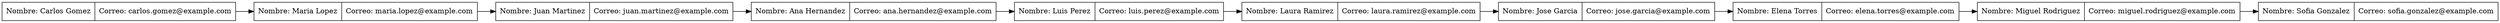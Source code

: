 digraph G {
node [shape=record];
rankdir=LR;
node0 [label="{Nombre: Carlos Gomez | Correo: carlos.gomez@example.com}"];
node0 -> node1;
node1 [label="{Nombre: Maria Lopez | Correo: maria.lopez@example.com}"];
node1 -> node2;
node2 [label="{Nombre: Juan Martinez | Correo: juan.martinez@example.com}"];
node2 -> node3;
node3 [label="{Nombre: Ana Hernandez | Correo: ana.hernandez@example.com}"];
node3 -> node4;
node4 [label="{Nombre: Luis Perez | Correo: luis.perez@example.com}"];
node4 -> node5;
node5 [label="{Nombre: Laura Ramirez | Correo: laura.ramirez@example.com}"];
node5 -> node6;
node6 [label="{Nombre: Jose Garcia | Correo: jose.garcia@example.com}"];
node6 -> node7;
node7 [label="{Nombre: Elena Torres | Correo: elena.torres@example.com}"];
node7 -> node8;
node8 [label="{Nombre: Miguel Rodriguez | Correo: miguel.rodriguez@example.com}"];
node8 -> node9;
node9 [label="{Nombre: Sofia Gonzalez | Correo: sofia.gonzalez@example.com}"];
}
